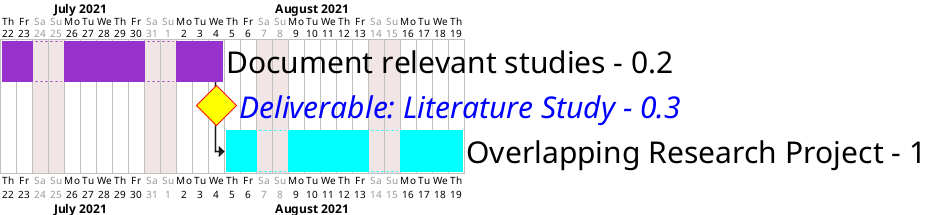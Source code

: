 @startgantt
project starts the 2021/07-22
saturday are closed
sunday are closed

<style>
ganttDiagram {
    milestone {
        FontColor blue
        FontSize 40
        FontStyle italic
        BackGroundColor yellow
        LineColor red
    }
}
</style>

[<size:30>Document relevant studies - 0.2] as [0_2] lasts 10 days
[<size:30>Deliverable: Literature Study - 0.3] as [0_3] happens at [0_2]'s end
[<size:30>Overlapping Research Project - 1] as [1] lasts 11 days

[0_3] happens at [0_2]'s end
[1] starts at [0_2]'s end

[0_2]  is colored in DarkOrchid
[1]  is colored in Cyan
@endgantt
